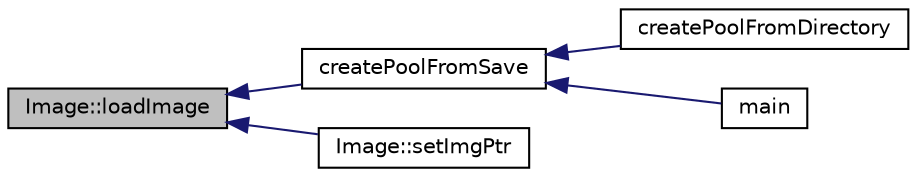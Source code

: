 digraph "Image::loadImage"
{
 // INTERACTIVE_SVG=YES
  edge [fontname="Helvetica",fontsize="10",labelfontname="Helvetica",labelfontsize="10"];
  node [fontname="Helvetica",fontsize="10",shape=record];
  rankdir="LR";
  Node23 [label="Image::loadImage",height=0.2,width=0.4,color="black", fillcolor="grey75", style="filled", fontcolor="black"];
  Node23 -> Node24 [dir="back",color="midnightblue",fontsize="10",style="solid",fontname="Helvetica"];
  Node24 [label="createPoolFromSave",height=0.2,width=0.4,color="black", fillcolor="white", style="filled",URL="$_utilities_8cpp.html#a6d03d2391c95cb176a80f11be628e6a9"];
  Node24 -> Node25 [dir="back",color="midnightblue",fontsize="10",style="solid",fontname="Helvetica"];
  Node25 [label="createPoolFromDirectory",height=0.2,width=0.4,color="black", fillcolor="white", style="filled",URL="$_utilities_8cpp.html#a46270f4fab8fe8d4f01b9c7cb8fdb75c"];
  Node24 -> Node26 [dir="back",color="midnightblue",fontsize="10",style="solid",fontname="Helvetica"];
  Node26 [label="main",height=0.2,width=0.4,color="black", fillcolor="white", style="filled",URL="$main_8cpp.html#ae66f6b31b5ad750f1fe042a706a4e3d4"];
  Node23 -> Node27 [dir="back",color="midnightblue",fontsize="10",style="solid",fontname="Helvetica"];
  Node27 [label="Image::setImgPtr",height=0.2,width=0.4,color="black", fillcolor="white", style="filled",URL="$class_image.html#a1d3c73cbf4af1f1973fdf6c3c00e2301"];
}
